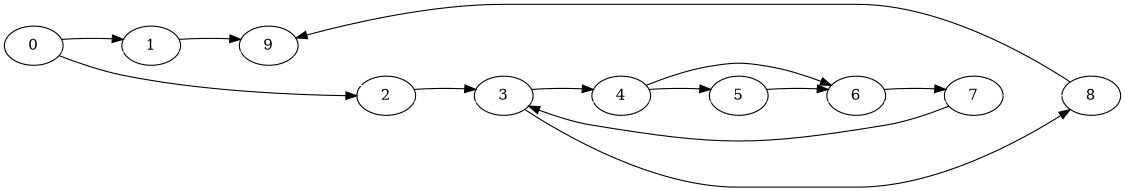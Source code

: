 digraph G {   ranksep=.75; size = "7.5,7.5";constraint=false;   rankdir=LR;     {edge [color=white]      0->1->9->2->3->4->5->6->7->8      }   0->1   0->2   1->9   2->3   3->8   3->4   4->5   4->6   5->6   6->7   7->3   8->9   9}